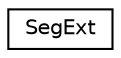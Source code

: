 digraph "Graphical Class Hierarchy"
{
  edge [fontname="Helvetica",fontsize="10",labelfontname="Helvetica",labelfontsize="10"];
  node [fontname="Helvetica",fontsize="10",shape=record];
  rankdir="LR";
  Node1 [label="SegExt",height=0.2,width=0.4,color="black", fillcolor="white", style="filled",URL="$struct_seg_ext.html",tooltip="Extended track segment. "];
}
